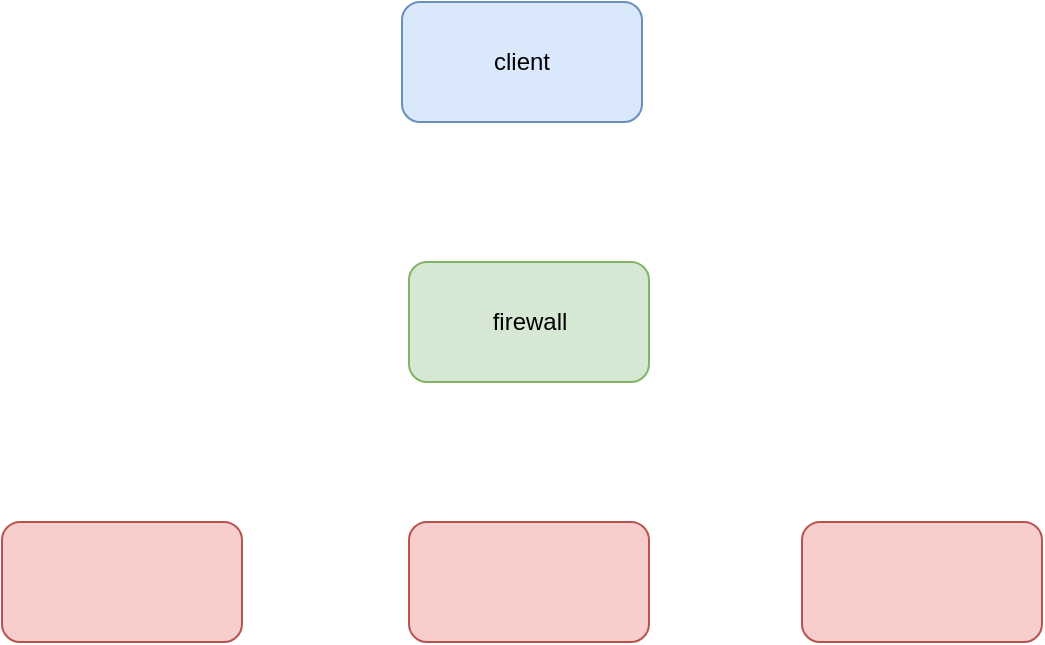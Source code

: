 <mxfile version="14.6.13" type="github">
  <diagram id="XGebTipOBVPcOWDIBXe9" name="Page-1">
    <mxGraphModel dx="782" dy="419" grid="1" gridSize="10" guides="1" tooltips="1" connect="1" arrows="1" fold="1" page="1" pageScale="1" pageWidth="827" pageHeight="1169" math="0" shadow="0">
      <root>
        <mxCell id="0" />
        <mxCell id="1" parent="0" />
        <mxCell id="xAPESmYwPifJCztgYfsx-3" value="client" style="rounded=1;whiteSpace=wrap;html=1;fillColor=#dae8fc;strokeColor=#6c8ebf;" vertex="1" parent="1">
          <mxGeometry x="354" y="270" width="120" height="60" as="geometry" />
        </mxCell>
        <mxCell id="xAPESmYwPifJCztgYfsx-4" value="" style="rounded=1;whiteSpace=wrap;html=1;fillColor=#f8cecc;strokeColor=#b85450;" vertex="1" parent="1">
          <mxGeometry x="154" y="530" width="120" height="60" as="geometry" />
        </mxCell>
        <mxCell id="xAPESmYwPifJCztgYfsx-5" value="" style="rounded=1;whiteSpace=wrap;html=1;fillColor=#f8cecc;strokeColor=#b85450;" vertex="1" parent="1">
          <mxGeometry x="357.5" y="530" width="120" height="60" as="geometry" />
        </mxCell>
        <mxCell id="xAPESmYwPifJCztgYfsx-6" value="" style="rounded=1;whiteSpace=wrap;html=1;fillColor=#f8cecc;strokeColor=#b85450;" vertex="1" parent="1">
          <mxGeometry x="554" y="530" width="120" height="60" as="geometry" />
        </mxCell>
        <mxCell id="xAPESmYwPifJCztgYfsx-8" value="firewall" style="rounded=1;whiteSpace=wrap;html=1;fillColor=#d5e8d4;strokeColor=#82b366;" vertex="1" parent="1">
          <mxGeometry x="357.5" y="400" width="120" height="60" as="geometry" />
        </mxCell>
      </root>
    </mxGraphModel>
  </diagram>
</mxfile>
